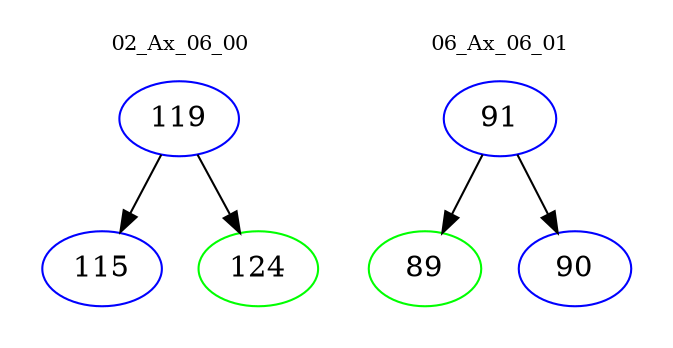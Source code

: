 digraph{
subgraph cluster_0 {
color = white
label = "02_Ax_06_00";
fontsize=10;
T0_119 [label="119", color="blue"]
T0_119 -> T0_115 [color="black"]
T0_115 [label="115", color="blue"]
T0_119 -> T0_124 [color="black"]
T0_124 [label="124", color="green"]
}
subgraph cluster_1 {
color = white
label = "06_Ax_06_01";
fontsize=10;
T1_91 [label="91", color="blue"]
T1_91 -> T1_89 [color="black"]
T1_89 [label="89", color="green"]
T1_91 -> T1_90 [color="black"]
T1_90 [label="90", color="blue"]
}
}
